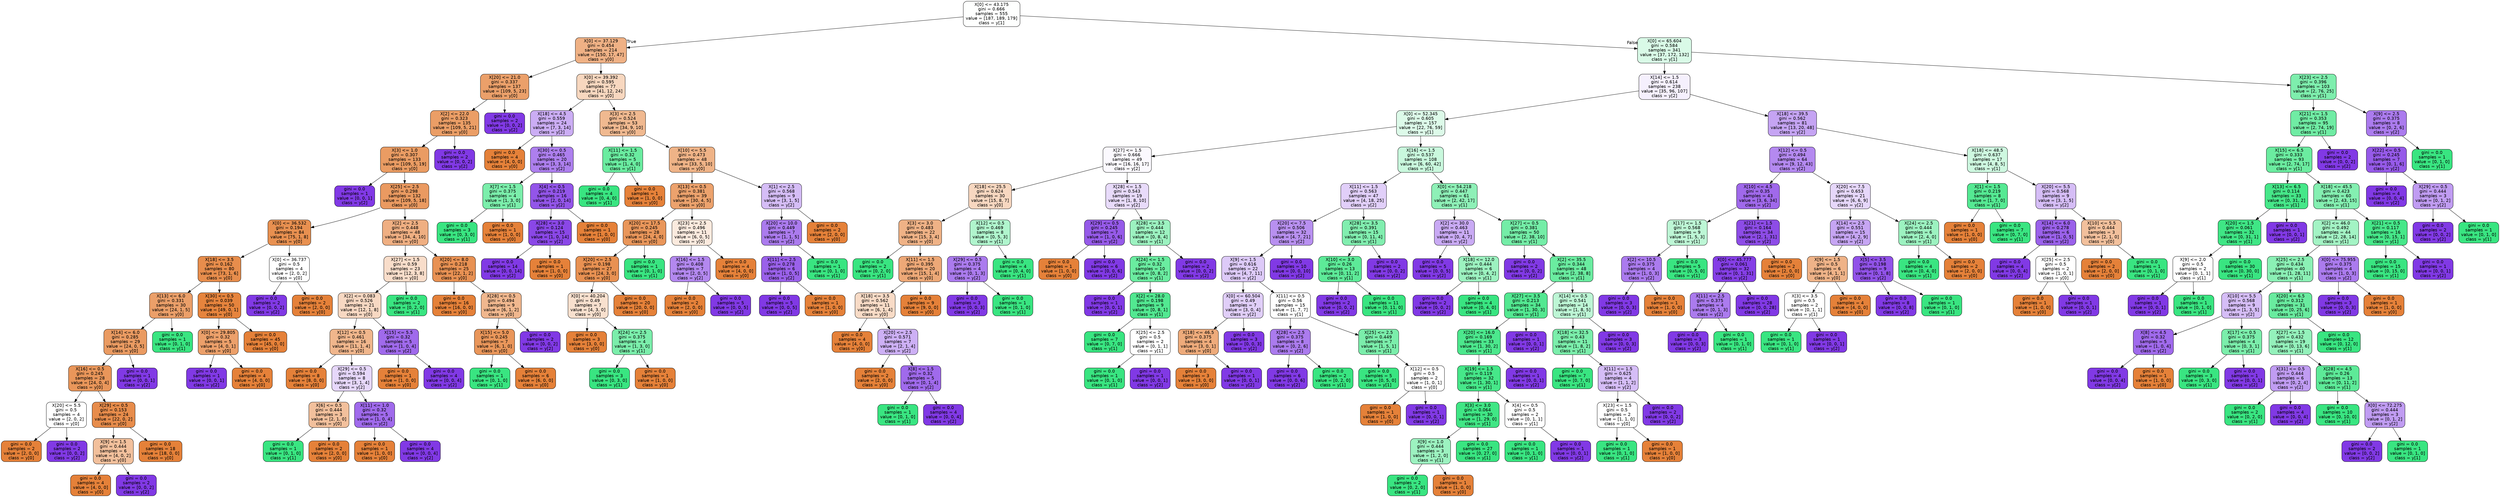 digraph Tree {
node [shape=box, style="filled, rounded", color="black", fontname=helvetica] ;
edge [fontname=helvetica] ;
0 [label="X[0] <= 43.175\ngini = 0.666\nsamples = 555\nvalue = [187, 189, 179]\nclass = y[1]", fillcolor="#fefffe"] ;
1 [label="X[0] <= 37.129\ngini = 0.454\nsamples = 214\nvalue = [150, 17, 47]\nclass = y[0]", fillcolor="#efb185"] ;
0 -> 1 [labeldistance=2.5, labelangle=45, headlabel="True"] ;
2 [label="X[20] <= 21.0\ngini = 0.337\nsamples = 137\nvalue = [109, 5, 23]\nclass = y[0]", fillcolor="#eba06a"] ;
1 -> 2 ;
3 [label="X[2] <= 22.0\ngini = 0.323\nsamples = 135\nvalue = [109, 5, 21]\nclass = y[0]", fillcolor="#eb9e66"] ;
2 -> 3 ;
4 [label="X[3] <= 1.0\ngini = 0.307\nsamples = 133\nvalue = [109, 5, 19]\nclass = y[0]", fillcolor="#ea9c63"] ;
3 -> 4 ;
5 [label="gini = 0.0\nsamples = 1\nvalue = [0, 0, 1]\nclass = y[2]", fillcolor="#8139e5"] ;
4 -> 5 ;
6 [label="X[25] <= 2.5\ngini = 0.298\nsamples = 132\nvalue = [109, 5, 18]\nclass = y[0]", fillcolor="#ea9a61"] ;
4 -> 6 ;
7 [label="X[0] <= 36.532\ngini = 0.194\nsamples = 84\nvalue = [75, 1, 8]\nclass = y[0]", fillcolor="#e89050"] ;
6 -> 7 ;
8 [label="X[18] <= 3.5\ngini = 0.162\nsamples = 80\nvalue = [73, 1, 6]\nclass = y[0]", fillcolor="#e78d4c"] ;
7 -> 8 ;
9 [label="X[13] <= 6.0\ngini = 0.331\nsamples = 30\nvalue = [24, 1, 5]\nclass = y[0]", fillcolor="#eb9f69"] ;
8 -> 9 ;
10 [label="X[14] <= 6.0\ngini = 0.285\nsamples = 29\nvalue = [24, 0, 5]\nclass = y[0]", fillcolor="#ea9b62"] ;
9 -> 10 ;
11 [label="X[16] <= 0.5\ngini = 0.245\nsamples = 28\nvalue = [24, 0, 4]\nclass = y[0]", fillcolor="#e9965a"] ;
10 -> 11 ;
12 [label="X[20] <= 5.5\ngini = 0.5\nsamples = 4\nvalue = [2, 0, 2]\nclass = y[0]", fillcolor="#ffffff"] ;
11 -> 12 ;
13 [label="gini = 0.0\nsamples = 2\nvalue = [2, 0, 0]\nclass = y[0]", fillcolor="#e58139"] ;
12 -> 13 ;
14 [label="gini = 0.0\nsamples = 2\nvalue = [0, 0, 2]\nclass = y[2]", fillcolor="#8139e5"] ;
12 -> 14 ;
15 [label="X[29] <= 0.5\ngini = 0.153\nsamples = 24\nvalue = [22, 0, 2]\nclass = y[0]", fillcolor="#e78c4b"] ;
11 -> 15 ;
16 [label="X[9] <= 1.5\ngini = 0.444\nsamples = 6\nvalue = [4, 0, 2]\nclass = y[0]", fillcolor="#f2c09c"] ;
15 -> 16 ;
17 [label="gini = 0.0\nsamples = 4\nvalue = [4, 0, 0]\nclass = y[0]", fillcolor="#e58139"] ;
16 -> 17 ;
18 [label="gini = 0.0\nsamples = 2\nvalue = [0, 0, 2]\nclass = y[2]", fillcolor="#8139e5"] ;
16 -> 18 ;
19 [label="gini = 0.0\nsamples = 18\nvalue = [18, 0, 0]\nclass = y[0]", fillcolor="#e58139"] ;
15 -> 19 ;
20 [label="gini = 0.0\nsamples = 1\nvalue = [0, 0, 1]\nclass = y[2]", fillcolor="#8139e5"] ;
10 -> 20 ;
21 [label="gini = 0.0\nsamples = 1\nvalue = [0, 1, 0]\nclass = y[1]", fillcolor="#39e581"] ;
9 -> 21 ;
22 [label="X[30] <= 0.5\ngini = 0.039\nsamples = 50\nvalue = [49, 0, 1]\nclass = y[0]", fillcolor="#e6843d"] ;
8 -> 22 ;
23 [label="X[0] <= 29.805\ngini = 0.32\nsamples = 5\nvalue = [4, 0, 1]\nclass = y[0]", fillcolor="#eca06a"] ;
22 -> 23 ;
24 [label="gini = 0.0\nsamples = 1\nvalue = [0, 0, 1]\nclass = y[2]", fillcolor="#8139e5"] ;
23 -> 24 ;
25 [label="gini = 0.0\nsamples = 4\nvalue = [4, 0, 0]\nclass = y[0]", fillcolor="#e58139"] ;
23 -> 25 ;
26 [label="gini = 0.0\nsamples = 45\nvalue = [45, 0, 0]\nclass = y[0]", fillcolor="#e58139"] ;
22 -> 26 ;
27 [label="X[0] <= 36.737\ngini = 0.5\nsamples = 4\nvalue = [2, 0, 2]\nclass = y[0]", fillcolor="#ffffff"] ;
7 -> 27 ;
28 [label="gini = 0.0\nsamples = 2\nvalue = [0, 0, 2]\nclass = y[2]", fillcolor="#8139e5"] ;
27 -> 28 ;
29 [label="gini = 0.0\nsamples = 2\nvalue = [2, 0, 0]\nclass = y[0]", fillcolor="#e58139"] ;
27 -> 29 ;
30 [label="X[2] <= 2.5\ngini = 0.448\nsamples = 48\nvalue = [34, 4, 10]\nclass = y[0]", fillcolor="#efaf82"] ;
6 -> 30 ;
31 [label="X[27] <= 1.5\ngini = 0.59\nsamples = 23\nvalue = [12, 3, 8]\nclass = y[0]", fillcolor="#f8ddca"] ;
30 -> 31 ;
32 [label="X[2] <= 0.083\ngini = 0.526\nsamples = 21\nvalue = [12, 1, 8]\nclass = y[0]", fillcolor="#f7d8c2"] ;
31 -> 32 ;
33 [label="X[12] <= 0.5\ngini = 0.461\nsamples = 16\nvalue = [11, 1, 4]\nclass = y[0]", fillcolor="#f0b68c"] ;
32 -> 33 ;
34 [label="gini = 0.0\nsamples = 8\nvalue = [8, 0, 0]\nclass = y[0]", fillcolor="#e58139"] ;
33 -> 34 ;
35 [label="X[29] <= 0.5\ngini = 0.594\nsamples = 8\nvalue = [3, 1, 4]\nclass = y[2]", fillcolor="#e6d7fa"] ;
33 -> 35 ;
36 [label="X[6] <= 0.5\ngini = 0.444\nsamples = 3\nvalue = [2, 1, 0]\nclass = y[0]", fillcolor="#f2c09c"] ;
35 -> 36 ;
37 [label="gini = 0.0\nsamples = 1\nvalue = [0, 1, 0]\nclass = y[1]", fillcolor="#39e581"] ;
36 -> 37 ;
38 [label="gini = 0.0\nsamples = 2\nvalue = [2, 0, 0]\nclass = y[0]", fillcolor="#e58139"] ;
36 -> 38 ;
39 [label="X[11] <= 1.0\ngini = 0.32\nsamples = 5\nvalue = [1, 0, 4]\nclass = y[2]", fillcolor="#a06aec"] ;
35 -> 39 ;
40 [label="gini = 0.0\nsamples = 1\nvalue = [1, 0, 0]\nclass = y[0]", fillcolor="#e58139"] ;
39 -> 40 ;
41 [label="gini = 0.0\nsamples = 4\nvalue = [0, 0, 4]\nclass = y[2]", fillcolor="#8139e5"] ;
39 -> 41 ;
42 [label="X[15] <= 5.5\ngini = 0.32\nsamples = 5\nvalue = [1, 0, 4]\nclass = y[2]", fillcolor="#a06aec"] ;
32 -> 42 ;
43 [label="gini = 0.0\nsamples = 1\nvalue = [1, 0, 0]\nclass = y[0]", fillcolor="#e58139"] ;
42 -> 43 ;
44 [label="gini = 0.0\nsamples = 4\nvalue = [0, 0, 4]\nclass = y[2]", fillcolor="#8139e5"] ;
42 -> 44 ;
45 [label="gini = 0.0\nsamples = 2\nvalue = [0, 2, 0]\nclass = y[1]", fillcolor="#39e581"] ;
31 -> 45 ;
46 [label="X[20] <= 8.0\ngini = 0.218\nsamples = 25\nvalue = [22, 1, 2]\nclass = y[0]", fillcolor="#e89153"] ;
30 -> 46 ;
47 [label="gini = 0.0\nsamples = 16\nvalue = [16, 0, 0]\nclass = y[0]", fillcolor="#e58139"] ;
46 -> 47 ;
48 [label="X[28] <= 0.5\ngini = 0.494\nsamples = 9\nvalue = [6, 1, 2]\nclass = y[0]", fillcolor="#f0b78e"] ;
46 -> 48 ;
49 [label="X[15] <= 5.0\ngini = 0.245\nsamples = 7\nvalue = [6, 1, 0]\nclass = y[0]", fillcolor="#e9965a"] ;
48 -> 49 ;
50 [label="gini = 0.0\nsamples = 1\nvalue = [0, 1, 0]\nclass = y[1]", fillcolor="#39e581"] ;
49 -> 50 ;
51 [label="gini = 0.0\nsamples = 6\nvalue = [6, 0, 0]\nclass = y[0]", fillcolor="#e58139"] ;
49 -> 51 ;
52 [label="gini = 0.0\nsamples = 2\nvalue = [0, 0, 2]\nclass = y[2]", fillcolor="#8139e5"] ;
48 -> 52 ;
53 [label="gini = 0.0\nsamples = 2\nvalue = [0, 0, 2]\nclass = y[2]", fillcolor="#8139e5"] ;
3 -> 53 ;
54 [label="gini = 0.0\nsamples = 2\nvalue = [0, 0, 2]\nclass = y[2]", fillcolor="#8139e5"] ;
2 -> 54 ;
55 [label="X[0] <= 39.392\ngini = 0.595\nsamples = 77\nvalue = [41, 12, 24]\nclass = y[0]", fillcolor="#f7d7bf"] ;
1 -> 55 ;
56 [label="X[18] <= 4.5\ngini = 0.559\nsamples = 24\nvalue = [7, 3, 14]\nclass = y[2]", fillcolor="#cbadf4"] ;
55 -> 56 ;
57 [label="gini = 0.0\nsamples = 4\nvalue = [4, 0, 0]\nclass = y[0]", fillcolor="#e58139"] ;
56 -> 57 ;
58 [label="X[30] <= 0.5\ngini = 0.465\nsamples = 20\nvalue = [3, 3, 14]\nclass = y[2]", fillcolor="#ad7fee"] ;
56 -> 58 ;
59 [label="X[7] <= 1.5\ngini = 0.375\nsamples = 4\nvalue = [1, 3, 0]\nclass = y[1]", fillcolor="#7beeab"] ;
58 -> 59 ;
60 [label="gini = 0.0\nsamples = 3\nvalue = [0, 3, 0]\nclass = y[1]", fillcolor="#39e581"] ;
59 -> 60 ;
61 [label="gini = 0.0\nsamples = 1\nvalue = [1, 0, 0]\nclass = y[0]", fillcolor="#e58139"] ;
59 -> 61 ;
62 [label="X[4] <= 0.5\ngini = 0.219\nsamples = 16\nvalue = [2, 0, 14]\nclass = y[2]", fillcolor="#9355e9"] ;
58 -> 62 ;
63 [label="X[28] <= 3.0\ngini = 0.124\nsamples = 15\nvalue = [1, 0, 14]\nclass = y[2]", fillcolor="#8a47e7"] ;
62 -> 63 ;
64 [label="gini = 0.0\nsamples = 14\nvalue = [0, 0, 14]\nclass = y[2]", fillcolor="#8139e5"] ;
63 -> 64 ;
65 [label="gini = 0.0\nsamples = 1\nvalue = [1, 0, 0]\nclass = y[0]", fillcolor="#e58139"] ;
63 -> 65 ;
66 [label="gini = 0.0\nsamples = 1\nvalue = [1, 0, 0]\nclass = y[0]", fillcolor="#e58139"] ;
62 -> 66 ;
67 [label="X[3] <= 2.5\ngini = 0.524\nsamples = 53\nvalue = [34, 9, 10]\nclass = y[0]", fillcolor="#f0b990"] ;
55 -> 67 ;
68 [label="X[11] <= 1.5\ngini = 0.32\nsamples = 5\nvalue = [1, 4, 0]\nclass = y[1]", fillcolor="#6aeca0"] ;
67 -> 68 ;
69 [label="gini = 0.0\nsamples = 4\nvalue = [0, 4, 0]\nclass = y[1]", fillcolor="#39e581"] ;
68 -> 69 ;
70 [label="gini = 0.0\nsamples = 1\nvalue = [1, 0, 0]\nclass = y[0]", fillcolor="#e58139"] ;
68 -> 70 ;
71 [label="X[10] <= 5.5\ngini = 0.473\nsamples = 48\nvalue = [33, 5, 10]\nclass = y[0]", fillcolor="#efb387"] ;
67 -> 71 ;
72 [label="X[13] <= 0.5\ngini = 0.381\nsamples = 39\nvalue = [30, 4, 5]\nclass = y[0]", fillcolor="#eca26d"] ;
71 -> 72 ;
73 [label="X[20] <= 17.5\ngini = 0.245\nsamples = 28\nvalue = [24, 4, 0]\nclass = y[0]", fillcolor="#e9965a"] ;
72 -> 73 ;
74 [label="X[20] <= 2.5\ngini = 0.198\nsamples = 27\nvalue = [24, 3, 0]\nclass = y[0]", fillcolor="#e89152"] ;
73 -> 74 ;
75 [label="X[0] <= 40.204\ngini = 0.49\nsamples = 7\nvalue = [4, 3, 0]\nclass = y[0]", fillcolor="#f8e0ce"] ;
74 -> 75 ;
76 [label="gini = 0.0\nsamples = 3\nvalue = [3, 0, 0]\nclass = y[0]", fillcolor="#e58139"] ;
75 -> 76 ;
77 [label="X[24] <= 2.5\ngini = 0.375\nsamples = 4\nvalue = [1, 3, 0]\nclass = y[1]", fillcolor="#7beeab"] ;
75 -> 77 ;
78 [label="gini = 0.0\nsamples = 3\nvalue = [0, 3, 0]\nclass = y[1]", fillcolor="#39e581"] ;
77 -> 78 ;
79 [label="gini = 0.0\nsamples = 1\nvalue = [1, 0, 0]\nclass = y[0]", fillcolor="#e58139"] ;
77 -> 79 ;
80 [label="gini = 0.0\nsamples = 20\nvalue = [20, 0, 0]\nclass = y[0]", fillcolor="#e58139"] ;
74 -> 80 ;
81 [label="gini = 0.0\nsamples = 1\nvalue = [0, 1, 0]\nclass = y[1]", fillcolor="#39e581"] ;
73 -> 81 ;
82 [label="X[23] <= 2.5\ngini = 0.496\nsamples = 11\nvalue = [6, 0, 5]\nclass = y[0]", fillcolor="#fbeade"] ;
72 -> 82 ;
83 [label="X[16] <= 1.5\ngini = 0.408\nsamples = 7\nvalue = [2, 0, 5]\nclass = y[2]", fillcolor="#b388ef"] ;
82 -> 83 ;
84 [label="gini = 0.0\nsamples = 2\nvalue = [2, 0, 0]\nclass = y[0]", fillcolor="#e58139"] ;
83 -> 84 ;
85 [label="gini = 0.0\nsamples = 5\nvalue = [0, 0, 5]\nclass = y[2]", fillcolor="#8139e5"] ;
83 -> 85 ;
86 [label="gini = 0.0\nsamples = 4\nvalue = [4, 0, 0]\nclass = y[0]", fillcolor="#e58139"] ;
82 -> 86 ;
87 [label="X[1] <= 2.5\ngini = 0.568\nsamples = 9\nvalue = [3, 1, 5]\nclass = y[2]", fillcolor="#d5bdf6"] ;
71 -> 87 ;
88 [label="X[20] <= 10.0\ngini = 0.449\nsamples = 7\nvalue = [1, 1, 5]\nclass = y[2]", fillcolor="#ab7bee"] ;
87 -> 88 ;
89 [label="X[11] <= 2.5\ngini = 0.278\nsamples = 6\nvalue = [1, 0, 5]\nclass = y[2]", fillcolor="#9a61ea"] ;
88 -> 89 ;
90 [label="gini = 0.0\nsamples = 5\nvalue = [0, 0, 5]\nclass = y[2]", fillcolor="#8139e5"] ;
89 -> 90 ;
91 [label="gini = 0.0\nsamples = 1\nvalue = [1, 0, 0]\nclass = y[0]", fillcolor="#e58139"] ;
89 -> 91 ;
92 [label="gini = 0.0\nsamples = 1\nvalue = [0, 1, 0]\nclass = y[1]", fillcolor="#39e581"] ;
88 -> 92 ;
93 [label="gini = 0.0\nsamples = 2\nvalue = [2, 0, 0]\nclass = y[0]", fillcolor="#e58139"] ;
87 -> 93 ;
94 [label="X[0] <= 65.604\ngini = 0.584\nsamples = 341\nvalue = [37, 172, 132]\nclass = y[1]", fillcolor="#d9fae7"] ;
0 -> 94 [labeldistance=2.5, labelangle=-45, headlabel="False"] ;
95 [label="X[14] <= 1.5\ngini = 0.614\nsamples = 238\nvalue = [35, 96, 107]\nclass = y[2]", fillcolor="#f5f0fd"] ;
94 -> 95 ;
96 [label="X[0] <= 52.345\ngini = 0.605\nsamples = 157\nvalue = [22, 76, 59]\nclass = y[1]", fillcolor="#ddfae9"] ;
95 -> 96 ;
97 [label="X[27] <= 1.5\ngini = 0.666\nsamples = 49\nvalue = [16, 16, 17]\nclass = y[2]", fillcolor="#fbf9fe"] ;
96 -> 97 ;
98 [label="X[18] <= 25.5\ngini = 0.624\nsamples = 30\nvalue = [15, 8, 7]\nclass = y[0]", fillcolor="#f7d7c0"] ;
97 -> 98 ;
99 [label="X[3] <= 3.0\ngini = 0.483\nsamples = 22\nvalue = [15, 3, 4]\nclass = y[0]", fillcolor="#efb286"] ;
98 -> 99 ;
100 [label="gini = 0.0\nsamples = 2\nvalue = [0, 2, 0]\nclass = y[1]", fillcolor="#39e581"] ;
99 -> 100 ;
101 [label="X[11] <= 1.5\ngini = 0.395\nsamples = 20\nvalue = [15, 1, 4]\nclass = y[0]", fillcolor="#eda877"] ;
99 -> 101 ;
102 [label="X[18] <= 3.5\ngini = 0.562\nsamples = 11\nvalue = [6, 1, 4]\nclass = y[0]", fillcolor="#f8dbc6"] ;
101 -> 102 ;
103 [label="gini = 0.0\nsamples = 4\nvalue = [4, 0, 0]\nclass = y[0]", fillcolor="#e58139"] ;
102 -> 103 ;
104 [label="X[20] <= 2.5\ngini = 0.571\nsamples = 7\nvalue = [2, 1, 4]\nclass = y[2]", fillcolor="#cdb0f5"] ;
102 -> 104 ;
105 [label="gini = 0.0\nsamples = 2\nvalue = [2, 0, 0]\nclass = y[0]", fillcolor="#e58139"] ;
104 -> 105 ;
106 [label="X[8] <= 1.5\ngini = 0.32\nsamples = 5\nvalue = [0, 1, 4]\nclass = y[2]", fillcolor="#a06aec"] ;
104 -> 106 ;
107 [label="gini = 0.0\nsamples = 1\nvalue = [0, 1, 0]\nclass = y[1]", fillcolor="#39e581"] ;
106 -> 107 ;
108 [label="gini = 0.0\nsamples = 4\nvalue = [0, 0, 4]\nclass = y[2]", fillcolor="#8139e5"] ;
106 -> 108 ;
109 [label="gini = 0.0\nsamples = 9\nvalue = [9, 0, 0]\nclass = y[0]", fillcolor="#e58139"] ;
101 -> 109 ;
110 [label="X[12] <= 0.5\ngini = 0.469\nsamples = 8\nvalue = [0, 5, 3]\nclass = y[1]", fillcolor="#b0f5cd"] ;
98 -> 110 ;
111 [label="X[29] <= 0.5\ngini = 0.375\nsamples = 4\nvalue = [0, 1, 3]\nclass = y[2]", fillcolor="#ab7bee"] ;
110 -> 111 ;
112 [label="gini = 0.0\nsamples = 3\nvalue = [0, 0, 3]\nclass = y[2]", fillcolor="#8139e5"] ;
111 -> 112 ;
113 [label="gini = 0.0\nsamples = 1\nvalue = [0, 1, 0]\nclass = y[1]", fillcolor="#39e581"] ;
111 -> 113 ;
114 [label="gini = 0.0\nsamples = 4\nvalue = [0, 4, 0]\nclass = y[1]", fillcolor="#39e581"] ;
110 -> 114 ;
115 [label="X[28] <= 1.5\ngini = 0.543\nsamples = 19\nvalue = [1, 8, 10]\nclass = y[2]", fillcolor="#e8dbfa"] ;
97 -> 115 ;
116 [label="X[29] <= 0.5\ngini = 0.245\nsamples = 7\nvalue = [1, 0, 6]\nclass = y[2]", fillcolor="#965ae9"] ;
115 -> 116 ;
117 [label="gini = 0.0\nsamples = 1\nvalue = [1, 0, 0]\nclass = y[0]", fillcolor="#e58139"] ;
116 -> 117 ;
118 [label="gini = 0.0\nsamples = 6\nvalue = [0, 0, 6]\nclass = y[2]", fillcolor="#8139e5"] ;
116 -> 118 ;
119 [label="X[28] <= 3.5\ngini = 0.444\nsamples = 12\nvalue = [0, 8, 4]\nclass = y[1]", fillcolor="#9cf2c0"] ;
115 -> 119 ;
120 [label="X[24] <= 1.5\ngini = 0.32\nsamples = 10\nvalue = [0, 8, 2]\nclass = y[1]", fillcolor="#6aeca0"] ;
119 -> 120 ;
121 [label="gini = 0.0\nsamples = 1\nvalue = [0, 0, 1]\nclass = y[2]", fillcolor="#8139e5"] ;
120 -> 121 ;
122 [label="X[2] <= 28.0\ngini = 0.198\nsamples = 9\nvalue = [0, 8, 1]\nclass = y[1]", fillcolor="#52e891"] ;
120 -> 122 ;
123 [label="gini = 0.0\nsamples = 7\nvalue = [0, 7, 0]\nclass = y[1]", fillcolor="#39e581"] ;
122 -> 123 ;
124 [label="X[25] <= 2.5\ngini = 0.5\nsamples = 2\nvalue = [0, 1, 1]\nclass = y[1]", fillcolor="#ffffff"] ;
122 -> 124 ;
125 [label="gini = 0.0\nsamples = 1\nvalue = [0, 1, 0]\nclass = y[1]", fillcolor="#39e581"] ;
124 -> 125 ;
126 [label="gini = 0.0\nsamples = 1\nvalue = [0, 0, 1]\nclass = y[2]", fillcolor="#8139e5"] ;
124 -> 126 ;
127 [label="gini = 0.0\nsamples = 2\nvalue = [0, 0, 2]\nclass = y[2]", fillcolor="#8139e5"] ;
119 -> 127 ;
128 [label="X[16] <= 1.5\ngini = 0.537\nsamples = 108\nvalue = [6, 60, 42]\nclass = y[1]", fillcolor="#c9f8dd"] ;
96 -> 128 ;
129 [label="X[11] <= 1.5\ngini = 0.563\nsamples = 47\nvalue = [4, 18, 25]\nclass = y[2]", fillcolor="#e1cff9"] ;
128 -> 129 ;
130 [label="X[20] <= 7.5\ngini = 0.506\nsamples = 32\nvalue = [4, 7, 21]\nclass = y[2]", fillcolor="#b890f0"] ;
129 -> 130 ;
131 [label="X[9] <= 1.5\ngini = 0.616\nsamples = 22\nvalue = [4, 7, 11]\nclass = y[2]", fillcolor="#ddcaf8"] ;
130 -> 131 ;
132 [label="X[0] <= 60.504\ngini = 0.49\nsamples = 7\nvalue = [3, 0, 4]\nclass = y[2]", fillcolor="#e0cef8"] ;
131 -> 132 ;
133 [label="X[18] <= 46.5\ngini = 0.375\nsamples = 4\nvalue = [3, 0, 1]\nclass = y[0]", fillcolor="#eeab7b"] ;
132 -> 133 ;
134 [label="gini = 0.0\nsamples = 3\nvalue = [3, 0, 0]\nclass = y[0]", fillcolor="#e58139"] ;
133 -> 134 ;
135 [label="gini = 0.0\nsamples = 1\nvalue = [0, 0, 1]\nclass = y[2]", fillcolor="#8139e5"] ;
133 -> 135 ;
136 [label="gini = 0.0\nsamples = 3\nvalue = [0, 0, 3]\nclass = y[2]", fillcolor="#8139e5"] ;
132 -> 136 ;
137 [label="X[11] <= 0.5\ngini = 0.56\nsamples = 15\nvalue = [1, 7, 7]\nclass = y[1]", fillcolor="#ffffff"] ;
131 -> 137 ;
138 [label="X[28] <= 2.5\ngini = 0.375\nsamples = 8\nvalue = [0, 2, 6]\nclass = y[2]", fillcolor="#ab7bee"] ;
137 -> 138 ;
139 [label="gini = 0.0\nsamples = 6\nvalue = [0, 0, 6]\nclass = y[2]", fillcolor="#8139e5"] ;
138 -> 139 ;
140 [label="gini = 0.0\nsamples = 2\nvalue = [0, 2, 0]\nclass = y[1]", fillcolor="#39e581"] ;
138 -> 140 ;
141 [label="X[25] <= 2.5\ngini = 0.449\nsamples = 7\nvalue = [1, 5, 1]\nclass = y[1]", fillcolor="#7beeab"] ;
137 -> 141 ;
142 [label="gini = 0.0\nsamples = 5\nvalue = [0, 5, 0]\nclass = y[1]", fillcolor="#39e581"] ;
141 -> 142 ;
143 [label="X[12] <= 0.5\ngini = 0.5\nsamples = 2\nvalue = [1, 0, 1]\nclass = y[0]", fillcolor="#ffffff"] ;
141 -> 143 ;
144 [label="gini = 0.0\nsamples = 1\nvalue = [1, 0, 0]\nclass = y[0]", fillcolor="#e58139"] ;
143 -> 144 ;
145 [label="gini = 0.0\nsamples = 1\nvalue = [0, 0, 1]\nclass = y[2]", fillcolor="#8139e5"] ;
143 -> 145 ;
146 [label="gini = 0.0\nsamples = 10\nvalue = [0, 0, 10]\nclass = y[2]", fillcolor="#8139e5"] ;
130 -> 146 ;
147 [label="X[28] <= 3.5\ngini = 0.391\nsamples = 15\nvalue = [0, 11, 4]\nclass = y[1]", fillcolor="#81eeaf"] ;
129 -> 147 ;
148 [label="X[10] <= 3.0\ngini = 0.26\nsamples = 13\nvalue = [0, 11, 2]\nclass = y[1]", fillcolor="#5dea98"] ;
147 -> 148 ;
149 [label="gini = 0.0\nsamples = 2\nvalue = [0, 0, 2]\nclass = y[2]", fillcolor="#8139e5"] ;
148 -> 149 ;
150 [label="gini = 0.0\nsamples = 11\nvalue = [0, 11, 0]\nclass = y[1]", fillcolor="#39e581"] ;
148 -> 150 ;
151 [label="gini = 0.0\nsamples = 2\nvalue = [0, 0, 2]\nclass = y[2]", fillcolor="#8139e5"] ;
147 -> 151 ;
152 [label="X[0] <= 54.218\ngini = 0.447\nsamples = 61\nvalue = [2, 42, 17]\nclass = y[1]", fillcolor="#8ef0b7"] ;
128 -> 152 ;
153 [label="X[2] <= 30.0\ngini = 0.463\nsamples = 11\nvalue = [0, 4, 7]\nclass = y[2]", fillcolor="#c9aaf4"] ;
152 -> 153 ;
154 [label="gini = 0.0\nsamples = 5\nvalue = [0, 0, 5]\nclass = y[2]", fillcolor="#8139e5"] ;
153 -> 154 ;
155 [label="X[18] <= 12.0\ngini = 0.444\nsamples = 6\nvalue = [0, 4, 2]\nclass = y[1]", fillcolor="#9cf2c0"] ;
153 -> 155 ;
156 [label="gini = 0.0\nsamples = 2\nvalue = [0, 0, 2]\nclass = y[2]", fillcolor="#8139e5"] ;
155 -> 156 ;
157 [label="gini = 0.0\nsamples = 4\nvalue = [0, 4, 0]\nclass = y[1]", fillcolor="#39e581"] ;
155 -> 157 ;
158 [label="X[27] <= 0.5\ngini = 0.381\nsamples = 50\nvalue = [2, 38, 10]\nclass = y[1]", fillcolor="#74eda7"] ;
152 -> 158 ;
159 [label="gini = 0.0\nsamples = 2\nvalue = [0, 0, 2]\nclass = y[2]", fillcolor="#8139e5"] ;
158 -> 159 ;
160 [label="X[2] <= 35.5\ngini = 0.344\nsamples = 48\nvalue = [2, 38, 8]\nclass = y[1]", fillcolor="#6aeca0"] ;
158 -> 160 ;
161 [label="X[27] <= 3.5\ngini = 0.213\nsamples = 34\nvalue = [1, 30, 3]\nclass = y[1]", fillcolor="#53e891"] ;
160 -> 161 ;
162 [label="X[20] <= 16.0\ngini = 0.169\nsamples = 33\nvalue = [1, 30, 2]\nclass = y[1]", fillcolor="#4ce88d"] ;
161 -> 162 ;
163 [label="X[19] <= 1.5\ngini = 0.119\nsamples = 32\nvalue = [1, 30, 1]\nclass = y[1]", fillcolor="#46e789"] ;
162 -> 163 ;
164 [label="X[3] <= 3.0\ngini = 0.064\nsamples = 30\nvalue = [1, 29, 0]\nclass = y[1]", fillcolor="#40e685"] ;
163 -> 164 ;
165 [label="X[9] <= 1.0\ngini = 0.444\nsamples = 3\nvalue = [1, 2, 0]\nclass = y[1]", fillcolor="#9cf2c0"] ;
164 -> 165 ;
166 [label="gini = 0.0\nsamples = 2\nvalue = [0, 2, 0]\nclass = y[1]", fillcolor="#39e581"] ;
165 -> 166 ;
167 [label="gini = 0.0\nsamples = 1\nvalue = [1, 0, 0]\nclass = y[0]", fillcolor="#e58139"] ;
165 -> 167 ;
168 [label="gini = 0.0\nsamples = 27\nvalue = [0, 27, 0]\nclass = y[1]", fillcolor="#39e581"] ;
164 -> 168 ;
169 [label="X[4] <= 0.5\ngini = 0.5\nsamples = 2\nvalue = [0, 1, 1]\nclass = y[1]", fillcolor="#ffffff"] ;
163 -> 169 ;
170 [label="gini = 0.0\nsamples = 1\nvalue = [0, 1, 0]\nclass = y[1]", fillcolor="#39e581"] ;
169 -> 170 ;
171 [label="gini = 0.0\nsamples = 1\nvalue = [0, 0, 1]\nclass = y[2]", fillcolor="#8139e5"] ;
169 -> 171 ;
172 [label="gini = 0.0\nsamples = 1\nvalue = [0, 0, 1]\nclass = y[2]", fillcolor="#8139e5"] ;
162 -> 172 ;
173 [label="gini = 0.0\nsamples = 1\nvalue = [0, 0, 1]\nclass = y[2]", fillcolor="#8139e5"] ;
161 -> 173 ;
174 [label="X[14] <= 0.5\ngini = 0.541\nsamples = 14\nvalue = [1, 8, 5]\nclass = y[1]", fillcolor="#bdf6d5"] ;
160 -> 174 ;
175 [label="X[18] <= 32.5\ngini = 0.43\nsamples = 11\nvalue = [1, 8, 2]\nclass = y[1]", fillcolor="#7beeab"] ;
174 -> 175 ;
176 [label="gini = 0.0\nsamples = 7\nvalue = [0, 7, 0]\nclass = y[1]", fillcolor="#39e581"] ;
175 -> 176 ;
177 [label="X[11] <= 1.5\ngini = 0.625\nsamples = 4\nvalue = [1, 1, 2]\nclass = y[2]", fillcolor="#d5bdf6"] ;
175 -> 177 ;
178 [label="X[23] <= 1.5\ngini = 0.5\nsamples = 2\nvalue = [1, 1, 0]\nclass = y[0]", fillcolor="#ffffff"] ;
177 -> 178 ;
179 [label="gini = 0.0\nsamples = 1\nvalue = [0, 1, 0]\nclass = y[1]", fillcolor="#39e581"] ;
178 -> 179 ;
180 [label="gini = 0.0\nsamples = 1\nvalue = [1, 0, 0]\nclass = y[0]", fillcolor="#e58139"] ;
178 -> 180 ;
181 [label="gini = 0.0\nsamples = 2\nvalue = [0, 0, 2]\nclass = y[2]", fillcolor="#8139e5"] ;
177 -> 181 ;
182 [label="gini = 0.0\nsamples = 3\nvalue = [0, 0, 3]\nclass = y[2]", fillcolor="#8139e5"] ;
174 -> 182 ;
183 [label="X[18] <= 39.5\ngini = 0.562\nsamples = 81\nvalue = [13, 20, 48]\nclass = y[2]", fillcolor="#c5a4f3"] ;
95 -> 183 ;
184 [label="X[12] <= 0.5\ngini = 0.494\nsamples = 64\nvalue = [9, 12, 43]\nclass = y[2]", fillcolor="#b489f0"] ;
183 -> 184 ;
185 [label="X[10] <= 4.5\ngini = 0.35\nsamples = 43\nvalue = [3, 6, 34]\nclass = y[2]", fillcolor="#a069eb"] ;
184 -> 185 ;
186 [label="X[17] <= 1.5\ngini = 0.568\nsamples = 9\nvalue = [1, 5, 3]\nclass = y[1]", fillcolor="#bdf6d5"] ;
185 -> 186 ;
187 [label="X[2] <= 10.5\ngini = 0.375\nsamples = 4\nvalue = [1, 0, 3]\nclass = y[2]", fillcolor="#ab7bee"] ;
186 -> 187 ;
188 [label="gini = 0.0\nsamples = 3\nvalue = [0, 0, 3]\nclass = y[2]", fillcolor="#8139e5"] ;
187 -> 188 ;
189 [label="gini = 0.0\nsamples = 1\nvalue = [1, 0, 0]\nclass = y[0]", fillcolor="#e58139"] ;
187 -> 189 ;
190 [label="gini = 0.0\nsamples = 5\nvalue = [0, 5, 0]\nclass = y[1]", fillcolor="#39e581"] ;
186 -> 190 ;
191 [label="X[21] <= 1.5\ngini = 0.164\nsamples = 34\nvalue = [2, 1, 31]\nclass = y[2]", fillcolor="#8d4ce7"] ;
185 -> 191 ;
192 [label="X[0] <= 45.777\ngini = 0.061\nsamples = 32\nvalue = [0, 1, 31]\nclass = y[2]", fillcolor="#853fe6"] ;
191 -> 192 ;
193 [label="X[11] <= 2.5\ngini = 0.375\nsamples = 4\nvalue = [0, 1, 3]\nclass = y[2]", fillcolor="#ab7bee"] ;
192 -> 193 ;
194 [label="gini = 0.0\nsamples = 3\nvalue = [0, 0, 3]\nclass = y[2]", fillcolor="#8139e5"] ;
193 -> 194 ;
195 [label="gini = 0.0\nsamples = 1\nvalue = [0, 1, 0]\nclass = y[1]", fillcolor="#39e581"] ;
193 -> 195 ;
196 [label="gini = 0.0\nsamples = 28\nvalue = [0, 0, 28]\nclass = y[2]", fillcolor="#8139e5"] ;
192 -> 196 ;
197 [label="gini = 0.0\nsamples = 2\nvalue = [2, 0, 0]\nclass = y[0]", fillcolor="#e58139"] ;
191 -> 197 ;
198 [label="X[20] <= 7.5\ngini = 0.653\nsamples = 21\nvalue = [6, 6, 9]\nclass = y[2]", fillcolor="#e6d7fa"] ;
184 -> 198 ;
199 [label="X[14] <= 2.5\ngini = 0.551\nsamples = 15\nvalue = [4, 2, 9]\nclass = y[2]", fillcolor="#c6a5f3"] ;
198 -> 199 ;
200 [label="X[9] <= 1.5\ngini = 0.5\nsamples = 6\nvalue = [4, 1, 1]\nclass = y[0]", fillcolor="#efb388"] ;
199 -> 200 ;
201 [label="X[3] <= 3.5\ngini = 0.5\nsamples = 2\nvalue = [0, 1, 1]\nclass = y[1]", fillcolor="#ffffff"] ;
200 -> 201 ;
202 [label="gini = 0.0\nsamples = 1\nvalue = [0, 1, 0]\nclass = y[1]", fillcolor="#39e581"] ;
201 -> 202 ;
203 [label="gini = 0.0\nsamples = 1\nvalue = [0, 0, 1]\nclass = y[2]", fillcolor="#8139e5"] ;
201 -> 203 ;
204 [label="gini = 0.0\nsamples = 4\nvalue = [4, 0, 0]\nclass = y[0]", fillcolor="#e58139"] ;
200 -> 204 ;
205 [label="X[5] <= 3.5\ngini = 0.198\nsamples = 9\nvalue = [0, 1, 8]\nclass = y[2]", fillcolor="#9152e8"] ;
199 -> 205 ;
206 [label="gini = 0.0\nsamples = 8\nvalue = [0, 0, 8]\nclass = y[2]", fillcolor="#8139e5"] ;
205 -> 206 ;
207 [label="gini = 0.0\nsamples = 1\nvalue = [0, 1, 0]\nclass = y[1]", fillcolor="#39e581"] ;
205 -> 207 ;
208 [label="X[24] <= 2.5\ngini = 0.444\nsamples = 6\nvalue = [2, 4, 0]\nclass = y[1]", fillcolor="#9cf2c0"] ;
198 -> 208 ;
209 [label="gini = 0.0\nsamples = 4\nvalue = [0, 4, 0]\nclass = y[1]", fillcolor="#39e581"] ;
208 -> 209 ;
210 [label="gini = 0.0\nsamples = 2\nvalue = [2, 0, 0]\nclass = y[0]", fillcolor="#e58139"] ;
208 -> 210 ;
211 [label="X[18] <= 48.5\ngini = 0.637\nsamples = 17\nvalue = [4, 8, 5]\nclass = y[1]", fillcolor="#cef8e0"] ;
183 -> 211 ;
212 [label="X[1] <= 1.5\ngini = 0.219\nsamples = 8\nvalue = [1, 7, 0]\nclass = y[1]", fillcolor="#55e993"] ;
211 -> 212 ;
213 [label="gini = 0.0\nsamples = 1\nvalue = [1, 0, 0]\nclass = y[0]", fillcolor="#e58139"] ;
212 -> 213 ;
214 [label="gini = 0.0\nsamples = 7\nvalue = [0, 7, 0]\nclass = y[1]", fillcolor="#39e581"] ;
212 -> 214 ;
215 [label="X[20] <= 5.5\ngini = 0.568\nsamples = 9\nvalue = [3, 1, 5]\nclass = y[2]", fillcolor="#d5bdf6"] ;
211 -> 215 ;
216 [label="X[14] <= 6.0\ngini = 0.278\nsamples = 6\nvalue = [1, 0, 5]\nclass = y[2]", fillcolor="#9a61ea"] ;
215 -> 216 ;
217 [label="gini = 0.0\nsamples = 4\nvalue = [0, 0, 4]\nclass = y[2]", fillcolor="#8139e5"] ;
216 -> 217 ;
218 [label="X[25] <= 2.5\ngini = 0.5\nsamples = 2\nvalue = [1, 0, 1]\nclass = y[0]", fillcolor="#ffffff"] ;
216 -> 218 ;
219 [label="gini = 0.0\nsamples = 1\nvalue = [1, 0, 0]\nclass = y[0]", fillcolor="#e58139"] ;
218 -> 219 ;
220 [label="gini = 0.0\nsamples = 1\nvalue = [0, 0, 1]\nclass = y[2]", fillcolor="#8139e5"] ;
218 -> 220 ;
221 [label="X[10] <= 5.5\ngini = 0.444\nsamples = 3\nvalue = [2, 1, 0]\nclass = y[0]", fillcolor="#f2c09c"] ;
215 -> 221 ;
222 [label="gini = 0.0\nsamples = 2\nvalue = [2, 0, 0]\nclass = y[0]", fillcolor="#e58139"] ;
221 -> 222 ;
223 [label="gini = 0.0\nsamples = 1\nvalue = [0, 1, 0]\nclass = y[1]", fillcolor="#39e581"] ;
221 -> 223 ;
224 [label="X[23] <= 2.5\ngini = 0.396\nsamples = 103\nvalue = [2, 76, 25]\nclass = y[1]", fillcolor="#7eeead"] ;
94 -> 224 ;
225 [label="X[21] <= 1.5\ngini = 0.353\nsamples = 95\nvalue = [2, 74, 19]\nclass = y[1]", fillcolor="#70eca4"] ;
224 -> 225 ;
226 [label="X[15] <= 6.5\ngini = 0.333\nsamples = 93\nvalue = [2, 74, 17]\nclass = y[1]", fillcolor="#6beca0"] ;
225 -> 226 ;
227 [label="X[13] <= 6.5\ngini = 0.114\nsamples = 33\nvalue = [0, 31, 2]\nclass = y[1]", fillcolor="#46e789"] ;
226 -> 227 ;
228 [label="X[20] <= 1.5\ngini = 0.061\nsamples = 32\nvalue = [0, 31, 1]\nclass = y[1]", fillcolor="#3fe685"] ;
227 -> 228 ;
229 [label="X[9] <= 2.0\ngini = 0.5\nsamples = 2\nvalue = [0, 1, 1]\nclass = y[1]", fillcolor="#ffffff"] ;
228 -> 229 ;
230 [label="gini = 0.0\nsamples = 1\nvalue = [0, 0, 1]\nclass = y[2]", fillcolor="#8139e5"] ;
229 -> 230 ;
231 [label="gini = 0.0\nsamples = 1\nvalue = [0, 1, 0]\nclass = y[1]", fillcolor="#39e581"] ;
229 -> 231 ;
232 [label="gini = 0.0\nsamples = 30\nvalue = [0, 30, 0]\nclass = y[1]", fillcolor="#39e581"] ;
228 -> 232 ;
233 [label="gini = 0.0\nsamples = 1\nvalue = [0, 0, 1]\nclass = y[2]", fillcolor="#8139e5"] ;
227 -> 233 ;
234 [label="X[18] <= 45.5\ngini = 0.423\nsamples = 60\nvalue = [2, 43, 15]\nclass = y[1]", fillcolor="#84efb1"] ;
226 -> 234 ;
235 [label="X[2] <= 46.0\ngini = 0.492\nsamples = 44\nvalue = [2, 28, 14]\nclass = y[1]", fillcolor="#a3f3c4"] ;
234 -> 235 ;
236 [label="X[25] <= 2.5\ngini = 0.434\nsamples = 40\nvalue = [1, 28, 11]\nclass = y[1]", fillcolor="#8bf0b5"] ;
235 -> 236 ;
237 [label="X[10] <= 5.5\ngini = 0.568\nsamples = 9\nvalue = [1, 3, 5]\nclass = y[2]", fillcolor="#d5bdf6"] ;
236 -> 237 ;
238 [label="X[8] <= 4.5\ngini = 0.32\nsamples = 5\nvalue = [1, 0, 4]\nclass = y[2]", fillcolor="#a06aec"] ;
237 -> 238 ;
239 [label="gini = 0.0\nsamples = 4\nvalue = [0, 0, 4]\nclass = y[2]", fillcolor="#8139e5"] ;
238 -> 239 ;
240 [label="gini = 0.0\nsamples = 1\nvalue = [1, 0, 0]\nclass = y[0]", fillcolor="#e58139"] ;
238 -> 240 ;
241 [label="X[17] <= 0.5\ngini = 0.375\nsamples = 4\nvalue = [0, 3, 1]\nclass = y[1]", fillcolor="#7beeab"] ;
237 -> 241 ;
242 [label="gini = 0.0\nsamples = 3\nvalue = [0, 3, 0]\nclass = y[1]", fillcolor="#39e581"] ;
241 -> 242 ;
243 [label="gini = 0.0\nsamples = 1\nvalue = [0, 0, 1]\nclass = y[2]", fillcolor="#8139e5"] ;
241 -> 243 ;
244 [label="X[20] <= 6.5\ngini = 0.312\nsamples = 31\nvalue = [0, 25, 6]\nclass = y[1]", fillcolor="#69eb9f"] ;
236 -> 244 ;
245 [label="X[27] <= 1.5\ngini = 0.432\nsamples = 19\nvalue = [0, 13, 6]\nclass = y[1]", fillcolor="#94f1bb"] ;
244 -> 245 ;
246 [label="X[31] <= 0.5\ngini = 0.444\nsamples = 6\nvalue = [0, 2, 4]\nclass = y[2]", fillcolor="#c09cf2"] ;
245 -> 246 ;
247 [label="gini = 0.0\nsamples = 2\nvalue = [0, 2, 0]\nclass = y[1]", fillcolor="#39e581"] ;
246 -> 247 ;
248 [label="gini = 0.0\nsamples = 4\nvalue = [0, 0, 4]\nclass = y[2]", fillcolor="#8139e5"] ;
246 -> 248 ;
249 [label="X[28] <= 4.5\ngini = 0.26\nsamples = 13\nvalue = [0, 11, 2]\nclass = y[1]", fillcolor="#5dea98"] ;
245 -> 249 ;
250 [label="gini = 0.0\nsamples = 10\nvalue = [0, 10, 0]\nclass = y[1]", fillcolor="#39e581"] ;
249 -> 250 ;
251 [label="X[0] <= 72.275\ngini = 0.444\nsamples = 3\nvalue = [0, 1, 2]\nclass = y[2]", fillcolor="#c09cf2"] ;
249 -> 251 ;
252 [label="gini = 0.0\nsamples = 2\nvalue = [0, 0, 2]\nclass = y[2]", fillcolor="#8139e5"] ;
251 -> 252 ;
253 [label="gini = 0.0\nsamples = 1\nvalue = [0, 1, 0]\nclass = y[1]", fillcolor="#39e581"] ;
251 -> 253 ;
254 [label="gini = 0.0\nsamples = 12\nvalue = [0, 12, 0]\nclass = y[1]", fillcolor="#39e581"] ;
244 -> 254 ;
255 [label="X[0] <= 75.955\ngini = 0.375\nsamples = 4\nvalue = [1, 0, 3]\nclass = y[2]", fillcolor="#ab7bee"] ;
235 -> 255 ;
256 [label="gini = 0.0\nsamples = 3\nvalue = [0, 0, 3]\nclass = y[2]", fillcolor="#8139e5"] ;
255 -> 256 ;
257 [label="gini = 0.0\nsamples = 1\nvalue = [1, 0, 0]\nclass = y[0]", fillcolor="#e58139"] ;
255 -> 257 ;
258 [label="X[21] <= 0.5\ngini = 0.117\nsamples = 16\nvalue = [0, 15, 1]\nclass = y[1]", fillcolor="#46e789"] ;
234 -> 258 ;
259 [label="gini = 0.0\nsamples = 15\nvalue = [0, 15, 0]\nclass = y[1]", fillcolor="#39e581"] ;
258 -> 259 ;
260 [label="gini = 0.0\nsamples = 1\nvalue = [0, 0, 1]\nclass = y[2]", fillcolor="#8139e5"] ;
258 -> 260 ;
261 [label="gini = 0.0\nsamples = 2\nvalue = [0, 0, 2]\nclass = y[2]", fillcolor="#8139e5"] ;
225 -> 261 ;
262 [label="X[9] <= 2.5\ngini = 0.375\nsamples = 8\nvalue = [0, 2, 6]\nclass = y[2]", fillcolor="#ab7bee"] ;
224 -> 262 ;
263 [label="X[22] <= 0.5\ngini = 0.245\nsamples = 7\nvalue = [0, 1, 6]\nclass = y[2]", fillcolor="#965ae9"] ;
262 -> 263 ;
264 [label="gini = 0.0\nsamples = 4\nvalue = [0, 0, 4]\nclass = y[2]", fillcolor="#8139e5"] ;
263 -> 264 ;
265 [label="X[29] <= 0.5\ngini = 0.444\nsamples = 3\nvalue = [0, 1, 2]\nclass = y[2]", fillcolor="#c09cf2"] ;
263 -> 265 ;
266 [label="gini = 0.0\nsamples = 2\nvalue = [0, 0, 2]\nclass = y[2]", fillcolor="#8139e5"] ;
265 -> 266 ;
267 [label="gini = 0.0\nsamples = 1\nvalue = [0, 1, 0]\nclass = y[1]", fillcolor="#39e581"] ;
265 -> 267 ;
268 [label="gini = 0.0\nsamples = 1\nvalue = [0, 1, 0]\nclass = y[1]", fillcolor="#39e581"] ;
262 -> 268 ;
}